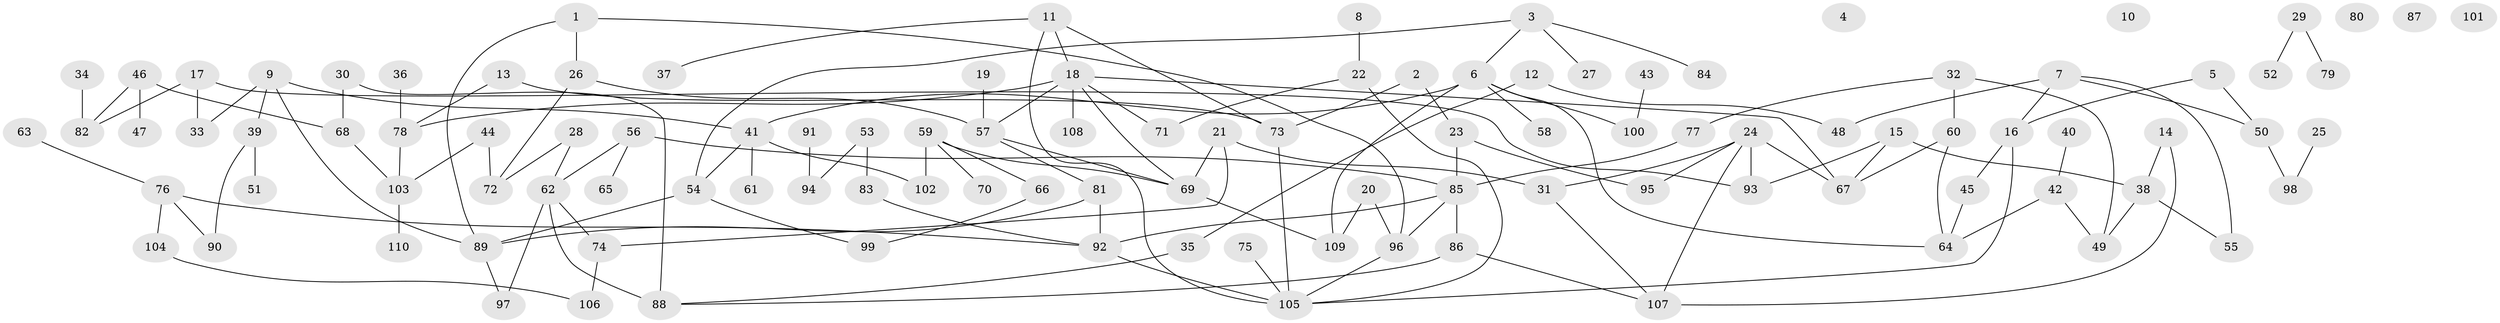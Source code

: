 // Generated by graph-tools (version 1.1) at 2025/33/03/09/25 02:33:43]
// undirected, 110 vertices, 142 edges
graph export_dot {
graph [start="1"]
  node [color=gray90,style=filled];
  1;
  2;
  3;
  4;
  5;
  6;
  7;
  8;
  9;
  10;
  11;
  12;
  13;
  14;
  15;
  16;
  17;
  18;
  19;
  20;
  21;
  22;
  23;
  24;
  25;
  26;
  27;
  28;
  29;
  30;
  31;
  32;
  33;
  34;
  35;
  36;
  37;
  38;
  39;
  40;
  41;
  42;
  43;
  44;
  45;
  46;
  47;
  48;
  49;
  50;
  51;
  52;
  53;
  54;
  55;
  56;
  57;
  58;
  59;
  60;
  61;
  62;
  63;
  64;
  65;
  66;
  67;
  68;
  69;
  70;
  71;
  72;
  73;
  74;
  75;
  76;
  77;
  78;
  79;
  80;
  81;
  82;
  83;
  84;
  85;
  86;
  87;
  88;
  89;
  90;
  91;
  92;
  93;
  94;
  95;
  96;
  97;
  98;
  99;
  100;
  101;
  102;
  103;
  104;
  105;
  106;
  107;
  108;
  109;
  110;
  1 -- 26;
  1 -- 89;
  1 -- 96;
  2 -- 23;
  2 -- 73;
  3 -- 6;
  3 -- 27;
  3 -- 54;
  3 -- 84;
  5 -- 16;
  5 -- 50;
  6 -- 41;
  6 -- 58;
  6 -- 64;
  6 -- 100;
  6 -- 109;
  7 -- 16;
  7 -- 48;
  7 -- 50;
  7 -- 55;
  8 -- 22;
  9 -- 33;
  9 -- 39;
  9 -- 41;
  9 -- 89;
  11 -- 18;
  11 -- 37;
  11 -- 73;
  11 -- 105;
  12 -- 35;
  12 -- 48;
  13 -- 73;
  13 -- 78;
  14 -- 38;
  14 -- 107;
  15 -- 38;
  15 -- 67;
  15 -- 93;
  16 -- 45;
  16 -- 105;
  17 -- 33;
  17 -- 82;
  17 -- 93;
  18 -- 57;
  18 -- 67;
  18 -- 69;
  18 -- 71;
  18 -- 78;
  18 -- 108;
  19 -- 57;
  20 -- 96;
  20 -- 109;
  21 -- 31;
  21 -- 69;
  21 -- 74;
  22 -- 71;
  22 -- 105;
  23 -- 85;
  23 -- 95;
  24 -- 31;
  24 -- 67;
  24 -- 93;
  24 -- 95;
  24 -- 107;
  25 -- 98;
  26 -- 57;
  26 -- 72;
  28 -- 62;
  28 -- 72;
  29 -- 52;
  29 -- 79;
  30 -- 68;
  30 -- 88;
  31 -- 107;
  32 -- 49;
  32 -- 60;
  32 -- 77;
  34 -- 82;
  35 -- 88;
  36 -- 78;
  38 -- 49;
  38 -- 55;
  39 -- 51;
  39 -- 90;
  40 -- 42;
  41 -- 54;
  41 -- 61;
  41 -- 102;
  42 -- 49;
  42 -- 64;
  43 -- 100;
  44 -- 72;
  44 -- 103;
  45 -- 64;
  46 -- 47;
  46 -- 68;
  46 -- 82;
  50 -- 98;
  53 -- 83;
  53 -- 94;
  54 -- 89;
  54 -- 99;
  56 -- 62;
  56 -- 65;
  56 -- 85;
  57 -- 69;
  57 -- 81;
  59 -- 66;
  59 -- 69;
  59 -- 70;
  59 -- 102;
  60 -- 64;
  60 -- 67;
  62 -- 74;
  62 -- 88;
  62 -- 97;
  63 -- 76;
  66 -- 99;
  68 -- 103;
  69 -- 109;
  73 -- 105;
  74 -- 106;
  75 -- 105;
  76 -- 90;
  76 -- 92;
  76 -- 104;
  77 -- 85;
  78 -- 103;
  81 -- 89;
  81 -- 92;
  83 -- 92;
  85 -- 86;
  85 -- 92;
  85 -- 96;
  86 -- 88;
  86 -- 107;
  89 -- 97;
  91 -- 94;
  92 -- 105;
  96 -- 105;
  103 -- 110;
  104 -- 106;
}
